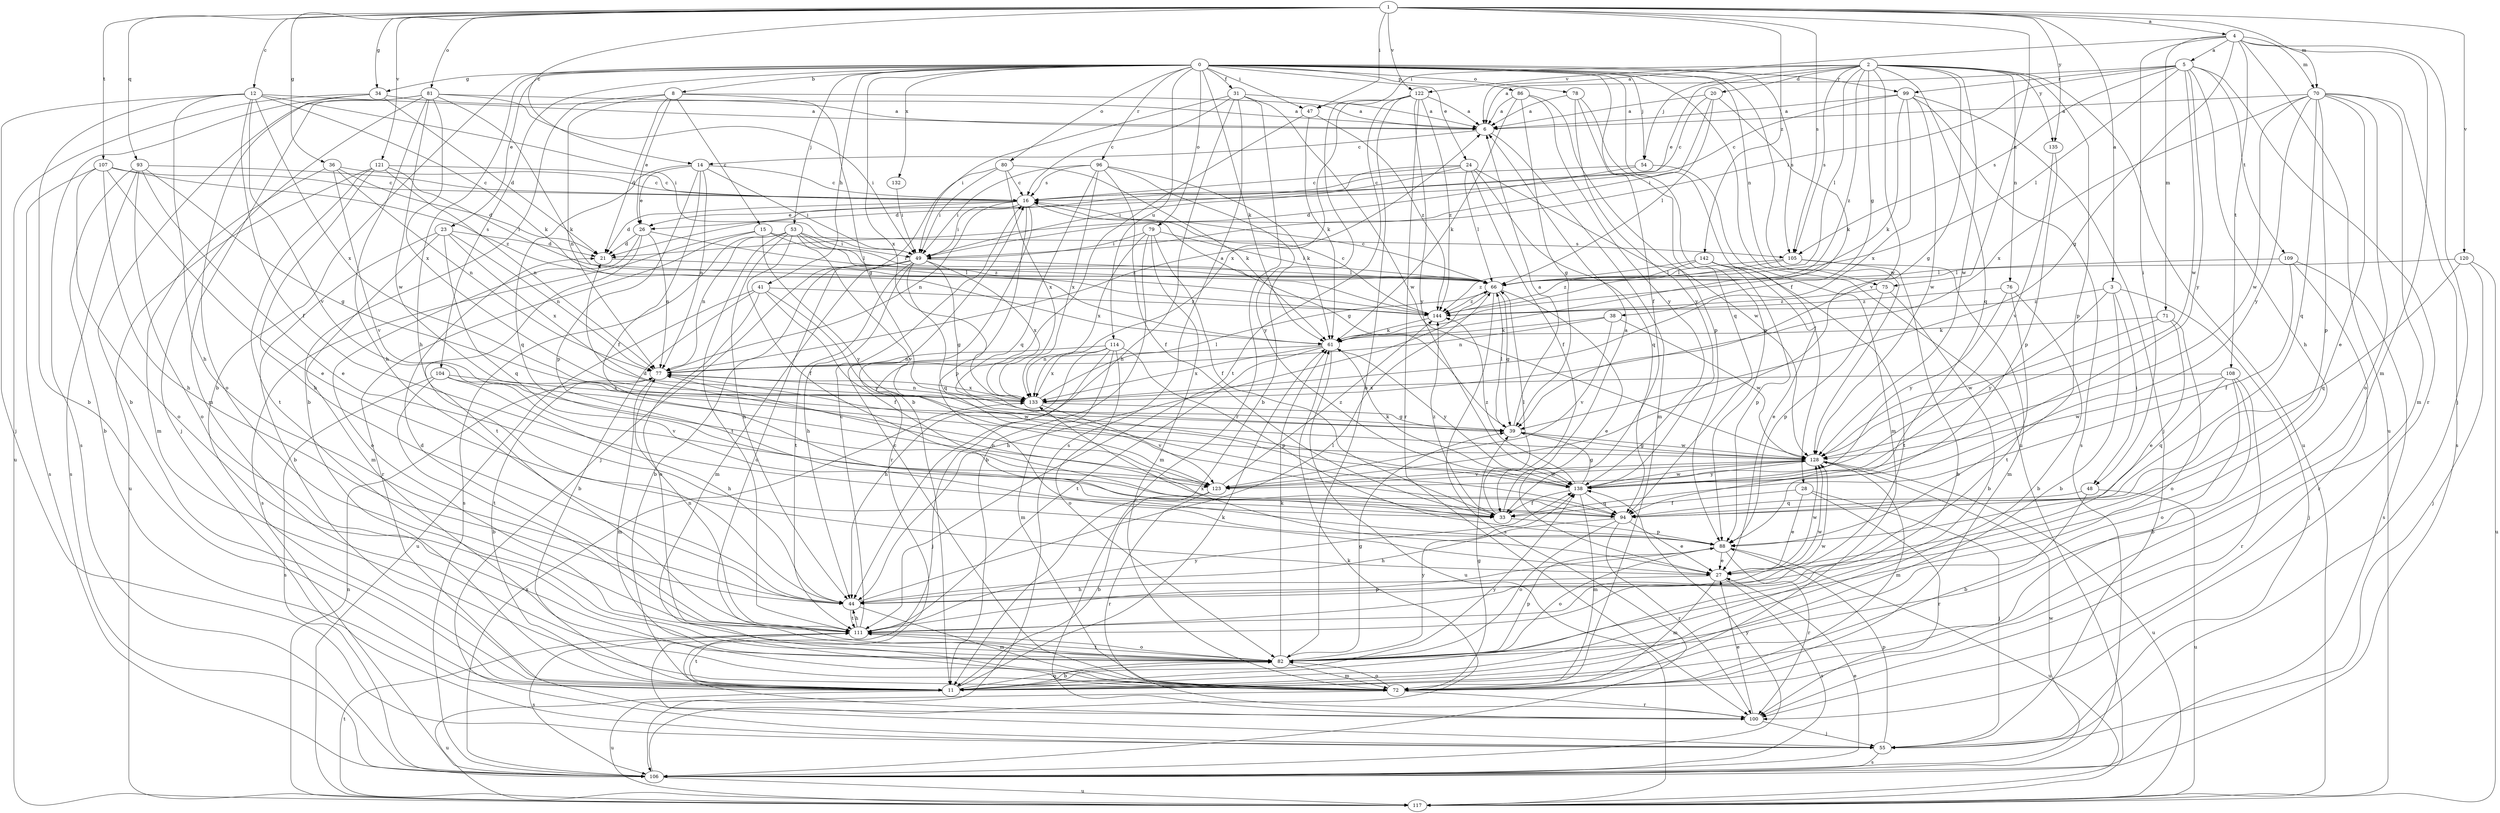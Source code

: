 strict digraph  {
0;
1;
2;
3;
4;
5;
6;
8;
11;
12;
14;
15;
16;
20;
21;
23;
24;
26;
27;
28;
31;
33;
34;
36;
38;
39;
41;
44;
47;
48;
49;
53;
54;
55;
61;
66;
70;
71;
72;
75;
76;
77;
78;
79;
80;
81;
82;
86;
88;
93;
94;
96;
99;
100;
104;
105;
106;
107;
108;
109;
111;
114;
117;
120;
121;
122;
123;
128;
132;
133;
135;
138;
142;
144;
0 -> 8  [label=b];
0 -> 11  [label=b];
0 -> 23  [label=e];
0 -> 24  [label=e];
0 -> 28  [label=f];
0 -> 31  [label=f];
0 -> 33  [label=f];
0 -> 34  [label=g];
0 -> 41  [label=h];
0 -> 44  [label=h];
0 -> 47  [label=i];
0 -> 53  [label=j];
0 -> 54  [label=j];
0 -> 61  [label=k];
0 -> 75  [label=n];
0 -> 78  [label=o];
0 -> 79  [label=o];
0 -> 80  [label=o];
0 -> 86  [label=p];
0 -> 96  [label=r];
0 -> 99  [label=r];
0 -> 104  [label=s];
0 -> 105  [label=s];
0 -> 114  [label=u];
0 -> 117  [label=u];
0 -> 128  [label=w];
0 -> 132  [label=x];
0 -> 133  [label=x];
1 -> 3  [label=a];
1 -> 4  [label=a];
1 -> 12  [label=c];
1 -> 14  [label=c];
1 -> 34  [label=g];
1 -> 36  [label=g];
1 -> 47  [label=i];
1 -> 70  [label=m];
1 -> 75  [label=n];
1 -> 81  [label=o];
1 -> 93  [label=q];
1 -> 105  [label=s];
1 -> 107  [label=t];
1 -> 120  [label=v];
1 -> 121  [label=v];
1 -> 122  [label=v];
1 -> 135  [label=y];
1 -> 142  [label=z];
2 -> 20  [label=d];
2 -> 26  [label=e];
2 -> 38  [label=g];
2 -> 39  [label=g];
2 -> 47  [label=i];
2 -> 54  [label=j];
2 -> 66  [label=l];
2 -> 76  [label=n];
2 -> 88  [label=p];
2 -> 94  [label=q];
2 -> 105  [label=s];
2 -> 117  [label=u];
2 -> 122  [label=v];
2 -> 123  [label=v];
2 -> 128  [label=w];
2 -> 135  [label=y];
2 -> 144  [label=z];
3 -> 11  [label=b];
3 -> 48  [label=i];
3 -> 55  [label=j];
3 -> 138  [label=y];
3 -> 144  [label=z];
4 -> 5  [label=a];
4 -> 6  [label=a];
4 -> 39  [label=g];
4 -> 48  [label=i];
4 -> 55  [label=j];
4 -> 70  [label=m];
4 -> 71  [label=m];
4 -> 72  [label=m];
4 -> 108  [label=t];
4 -> 117  [label=u];
5 -> 6  [label=a];
5 -> 44  [label=h];
5 -> 49  [label=i];
5 -> 66  [label=l];
5 -> 99  [label=r];
5 -> 100  [label=r];
5 -> 105  [label=s];
5 -> 109  [label=t];
5 -> 128  [label=w];
5 -> 138  [label=y];
6 -> 14  [label=c];
6 -> 72  [label=m];
8 -> 6  [label=a];
8 -> 11  [label=b];
8 -> 15  [label=c];
8 -> 21  [label=d];
8 -> 26  [label=e];
8 -> 39  [label=g];
8 -> 77  [label=n];
11 -> 61  [label=k];
11 -> 82  [label=o];
11 -> 111  [label=t];
11 -> 117  [label=u];
11 -> 138  [label=y];
12 -> 6  [label=a];
12 -> 11  [label=b];
12 -> 33  [label=f];
12 -> 44  [label=h];
12 -> 49  [label=i];
12 -> 55  [label=j];
12 -> 61  [label=k];
12 -> 123  [label=v];
12 -> 133  [label=x];
14 -> 16  [label=c];
14 -> 26  [label=e];
14 -> 33  [label=f];
14 -> 49  [label=i];
14 -> 77  [label=n];
14 -> 88  [label=p];
14 -> 94  [label=q];
15 -> 100  [label=r];
15 -> 105  [label=s];
15 -> 106  [label=s];
15 -> 138  [label=y];
15 -> 144  [label=z];
16 -> 21  [label=d];
16 -> 26  [label=e];
16 -> 39  [label=g];
16 -> 49  [label=i];
16 -> 77  [label=n];
16 -> 88  [label=p];
16 -> 100  [label=r];
20 -> 6  [label=a];
20 -> 16  [label=c];
20 -> 49  [label=i];
20 -> 61  [label=k];
20 -> 66  [label=l];
21 -> 66  [label=l];
23 -> 11  [label=b];
23 -> 21  [label=d];
23 -> 72  [label=m];
23 -> 77  [label=n];
23 -> 94  [label=q];
23 -> 133  [label=x];
24 -> 16  [label=c];
24 -> 21  [label=d];
24 -> 33  [label=f];
24 -> 49  [label=i];
24 -> 66  [label=l];
24 -> 94  [label=q];
24 -> 128  [label=w];
26 -> 21  [label=d];
26 -> 66  [label=l];
26 -> 77  [label=n];
26 -> 82  [label=o];
26 -> 111  [label=t];
27 -> 44  [label=h];
27 -> 72  [label=m];
27 -> 106  [label=s];
27 -> 128  [label=w];
27 -> 133  [label=x];
28 -> 27  [label=e];
28 -> 33  [label=f];
28 -> 55  [label=j];
28 -> 100  [label=r];
31 -> 6  [label=a];
31 -> 16  [label=c];
31 -> 44  [label=h];
31 -> 49  [label=i];
31 -> 100  [label=r];
31 -> 106  [label=s];
31 -> 128  [label=w];
33 -> 6  [label=a];
33 -> 66  [label=l];
33 -> 88  [label=p];
33 -> 144  [label=z];
34 -> 6  [label=a];
34 -> 21  [label=d];
34 -> 82  [label=o];
34 -> 106  [label=s];
34 -> 117  [label=u];
36 -> 16  [label=c];
36 -> 21  [label=d];
36 -> 72  [label=m];
36 -> 77  [label=n];
36 -> 123  [label=v];
38 -> 61  [label=k];
38 -> 77  [label=n];
38 -> 123  [label=v];
38 -> 128  [label=w];
39 -> 6  [label=a];
39 -> 66  [label=l];
39 -> 128  [label=w];
41 -> 11  [label=b];
41 -> 33  [label=f];
41 -> 82  [label=o];
41 -> 117  [label=u];
41 -> 138  [label=y];
41 -> 144  [label=z];
44 -> 66  [label=l];
44 -> 72  [label=m];
44 -> 111  [label=t];
44 -> 128  [label=w];
47 -> 11  [label=b];
47 -> 61  [label=k];
47 -> 144  [label=z];
48 -> 11  [label=b];
48 -> 94  [label=q];
48 -> 117  [label=u];
49 -> 11  [label=b];
49 -> 39  [label=g];
49 -> 44  [label=h];
49 -> 66  [label=l];
49 -> 72  [label=m];
49 -> 82  [label=o];
49 -> 94  [label=q];
49 -> 111  [label=t];
49 -> 133  [label=x];
53 -> 33  [label=f];
53 -> 44  [label=h];
53 -> 49  [label=i];
53 -> 66  [label=l];
53 -> 77  [label=n];
53 -> 106  [label=s];
53 -> 111  [label=t];
53 -> 123  [label=v];
53 -> 144  [label=z];
54 -> 16  [label=c];
54 -> 21  [label=d];
54 -> 72  [label=m];
55 -> 88  [label=p];
55 -> 106  [label=s];
61 -> 77  [label=n];
61 -> 111  [label=t];
61 -> 117  [label=u];
61 -> 133  [label=x];
61 -> 138  [label=y];
66 -> 16  [label=c];
66 -> 27  [label=e];
66 -> 39  [label=g];
66 -> 44  [label=h];
66 -> 106  [label=s];
66 -> 144  [label=z];
70 -> 6  [label=a];
70 -> 27  [label=e];
70 -> 72  [label=m];
70 -> 82  [label=o];
70 -> 88  [label=p];
70 -> 94  [label=q];
70 -> 106  [label=s];
70 -> 128  [label=w];
70 -> 133  [label=x];
70 -> 138  [label=y];
71 -> 27  [label=e];
71 -> 61  [label=k];
71 -> 82  [label=o];
71 -> 128  [label=w];
72 -> 16  [label=c];
72 -> 39  [label=g];
72 -> 82  [label=o];
72 -> 100  [label=r];
72 -> 117  [label=u];
75 -> 11  [label=b];
75 -> 88  [label=p];
75 -> 144  [label=z];
76 -> 11  [label=b];
76 -> 111  [label=t];
76 -> 138  [label=y];
76 -> 144  [label=z];
77 -> 6  [label=a];
77 -> 11  [label=b];
77 -> 72  [label=m];
77 -> 128  [label=w];
77 -> 133  [label=x];
78 -> 6  [label=a];
78 -> 88  [label=p];
78 -> 94  [label=q];
78 -> 138  [label=y];
79 -> 11  [label=b];
79 -> 33  [label=f];
79 -> 49  [label=i];
79 -> 66  [label=l];
79 -> 72  [label=m];
79 -> 133  [label=x];
80 -> 16  [label=c];
80 -> 49  [label=i];
80 -> 55  [label=j];
80 -> 61  [label=k];
80 -> 133  [label=x];
81 -> 6  [label=a];
81 -> 11  [label=b];
81 -> 44  [label=h];
81 -> 49  [label=i];
81 -> 55  [label=j];
81 -> 61  [label=k];
81 -> 72  [label=m];
81 -> 128  [label=w];
81 -> 133  [label=x];
82 -> 11  [label=b];
82 -> 39  [label=g];
82 -> 61  [label=k];
82 -> 72  [label=m];
82 -> 88  [label=p];
82 -> 111  [label=t];
82 -> 138  [label=y];
86 -> 6  [label=a];
86 -> 39  [label=g];
86 -> 61  [label=k];
86 -> 88  [label=p];
86 -> 138  [label=y];
88 -> 27  [label=e];
88 -> 82  [label=o];
88 -> 100  [label=r];
88 -> 117  [label=u];
93 -> 11  [label=b];
93 -> 16  [label=c];
93 -> 27  [label=e];
93 -> 39  [label=g];
93 -> 82  [label=o];
93 -> 106  [label=s];
94 -> 27  [label=e];
94 -> 44  [label=h];
94 -> 77  [label=n];
94 -> 82  [label=o];
94 -> 100  [label=r];
96 -> 33  [label=f];
96 -> 49  [label=i];
96 -> 61  [label=k];
96 -> 94  [label=q];
96 -> 133  [label=x];
96 -> 138  [label=y];
96 -> 16  [label=s];
99 -> 6  [label=a];
99 -> 16  [label=c];
99 -> 55  [label=j];
99 -> 61  [label=k];
99 -> 106  [label=s];
99 -> 128  [label=w];
99 -> 133  [label=x];
100 -> 27  [label=e];
100 -> 55  [label=j];
104 -> 44  [label=h];
104 -> 106  [label=s];
104 -> 111  [label=t];
104 -> 123  [label=v];
104 -> 133  [label=x];
105 -> 11  [label=b];
105 -> 66  [label=l];
105 -> 72  [label=m];
105 -> 144  [label=z];
106 -> 27  [label=e];
106 -> 61  [label=k];
106 -> 117  [label=u];
106 -> 128  [label=w];
106 -> 133  [label=x];
106 -> 138  [label=y];
107 -> 16  [label=c];
107 -> 27  [label=e];
107 -> 44  [label=h];
107 -> 82  [label=o];
107 -> 106  [label=s];
107 -> 144  [label=z];
108 -> 11  [label=b];
108 -> 82  [label=o];
108 -> 94  [label=q];
108 -> 100  [label=r];
108 -> 128  [label=w];
108 -> 133  [label=x];
109 -> 33  [label=f];
109 -> 66  [label=l];
109 -> 100  [label=r];
109 -> 106  [label=s];
111 -> 16  [label=c];
111 -> 21  [label=d];
111 -> 44  [label=h];
111 -> 77  [label=n];
111 -> 82  [label=o];
111 -> 88  [label=p];
111 -> 106  [label=s];
111 -> 128  [label=w];
111 -> 138  [label=y];
114 -> 44  [label=h];
114 -> 55  [label=j];
114 -> 72  [label=m];
114 -> 77  [label=n];
114 -> 82  [label=o];
114 -> 88  [label=p];
114 -> 133  [label=x];
117 -> 77  [label=n];
117 -> 111  [label=t];
120 -> 55  [label=j];
120 -> 66  [label=l];
120 -> 94  [label=q];
120 -> 117  [label=u];
121 -> 16  [label=c];
121 -> 44  [label=h];
121 -> 66  [label=l];
121 -> 77  [label=n];
121 -> 111  [label=t];
121 -> 117  [label=u];
122 -> 6  [label=a];
122 -> 11  [label=b];
122 -> 82  [label=o];
122 -> 100  [label=r];
122 -> 111  [label=t];
122 -> 133  [label=x];
122 -> 138  [label=y];
122 -> 144  [label=z];
123 -> 11  [label=b];
123 -> 21  [label=d];
123 -> 100  [label=r];
123 -> 128  [label=w];
123 -> 144  [label=z];
128 -> 39  [label=g];
128 -> 72  [label=m];
128 -> 117  [label=u];
128 -> 123  [label=v];
128 -> 138  [label=y];
132 -> 49  [label=i];
133 -> 39  [label=g];
133 -> 66  [label=l];
133 -> 77  [label=n];
133 -> 123  [label=v];
135 -> 88  [label=p];
135 -> 123  [label=v];
138 -> 33  [label=f];
138 -> 39  [label=g];
138 -> 61  [label=k];
138 -> 72  [label=m];
138 -> 94  [label=q];
138 -> 128  [label=w];
138 -> 144  [label=z];
142 -> 27  [label=e];
142 -> 66  [label=l];
142 -> 88  [label=p];
142 -> 111  [label=t];
142 -> 144  [label=z];
144 -> 16  [label=c];
144 -> 61  [label=k];
}
